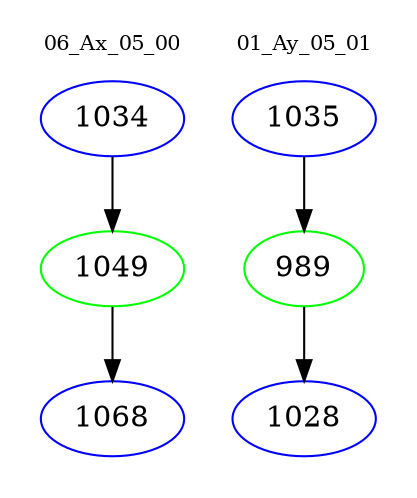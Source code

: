 digraph{
subgraph cluster_0 {
color = white
label = "06_Ax_05_00";
fontsize=10;
T0_1034 [label="1034", color="blue"]
T0_1034 -> T0_1049 [color="black"]
T0_1049 [label="1049", color="green"]
T0_1049 -> T0_1068 [color="black"]
T0_1068 [label="1068", color="blue"]
}
subgraph cluster_1 {
color = white
label = "01_Ay_05_01";
fontsize=10;
T1_1035 [label="1035", color="blue"]
T1_1035 -> T1_989 [color="black"]
T1_989 [label="989", color="green"]
T1_989 -> T1_1028 [color="black"]
T1_1028 [label="1028", color="blue"]
}
}
